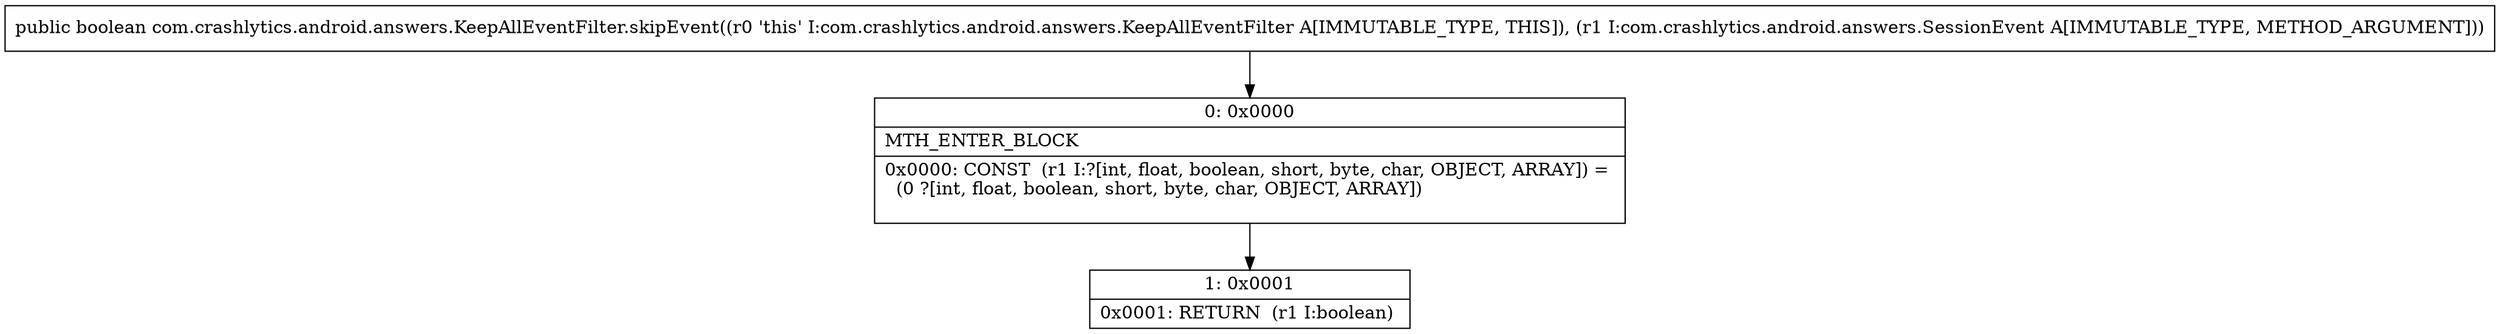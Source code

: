 digraph "CFG forcom.crashlytics.android.answers.KeepAllEventFilter.skipEvent(Lcom\/crashlytics\/android\/answers\/SessionEvent;)Z" {
Node_0 [shape=record,label="{0\:\ 0x0000|MTH_ENTER_BLOCK\l|0x0000: CONST  (r1 I:?[int, float, boolean, short, byte, char, OBJECT, ARRAY]) = \l  (0 ?[int, float, boolean, short, byte, char, OBJECT, ARRAY])\l \l}"];
Node_1 [shape=record,label="{1\:\ 0x0001|0x0001: RETURN  (r1 I:boolean) \l}"];
MethodNode[shape=record,label="{public boolean com.crashlytics.android.answers.KeepAllEventFilter.skipEvent((r0 'this' I:com.crashlytics.android.answers.KeepAllEventFilter A[IMMUTABLE_TYPE, THIS]), (r1 I:com.crashlytics.android.answers.SessionEvent A[IMMUTABLE_TYPE, METHOD_ARGUMENT])) }"];
MethodNode -> Node_0;
Node_0 -> Node_1;
}


